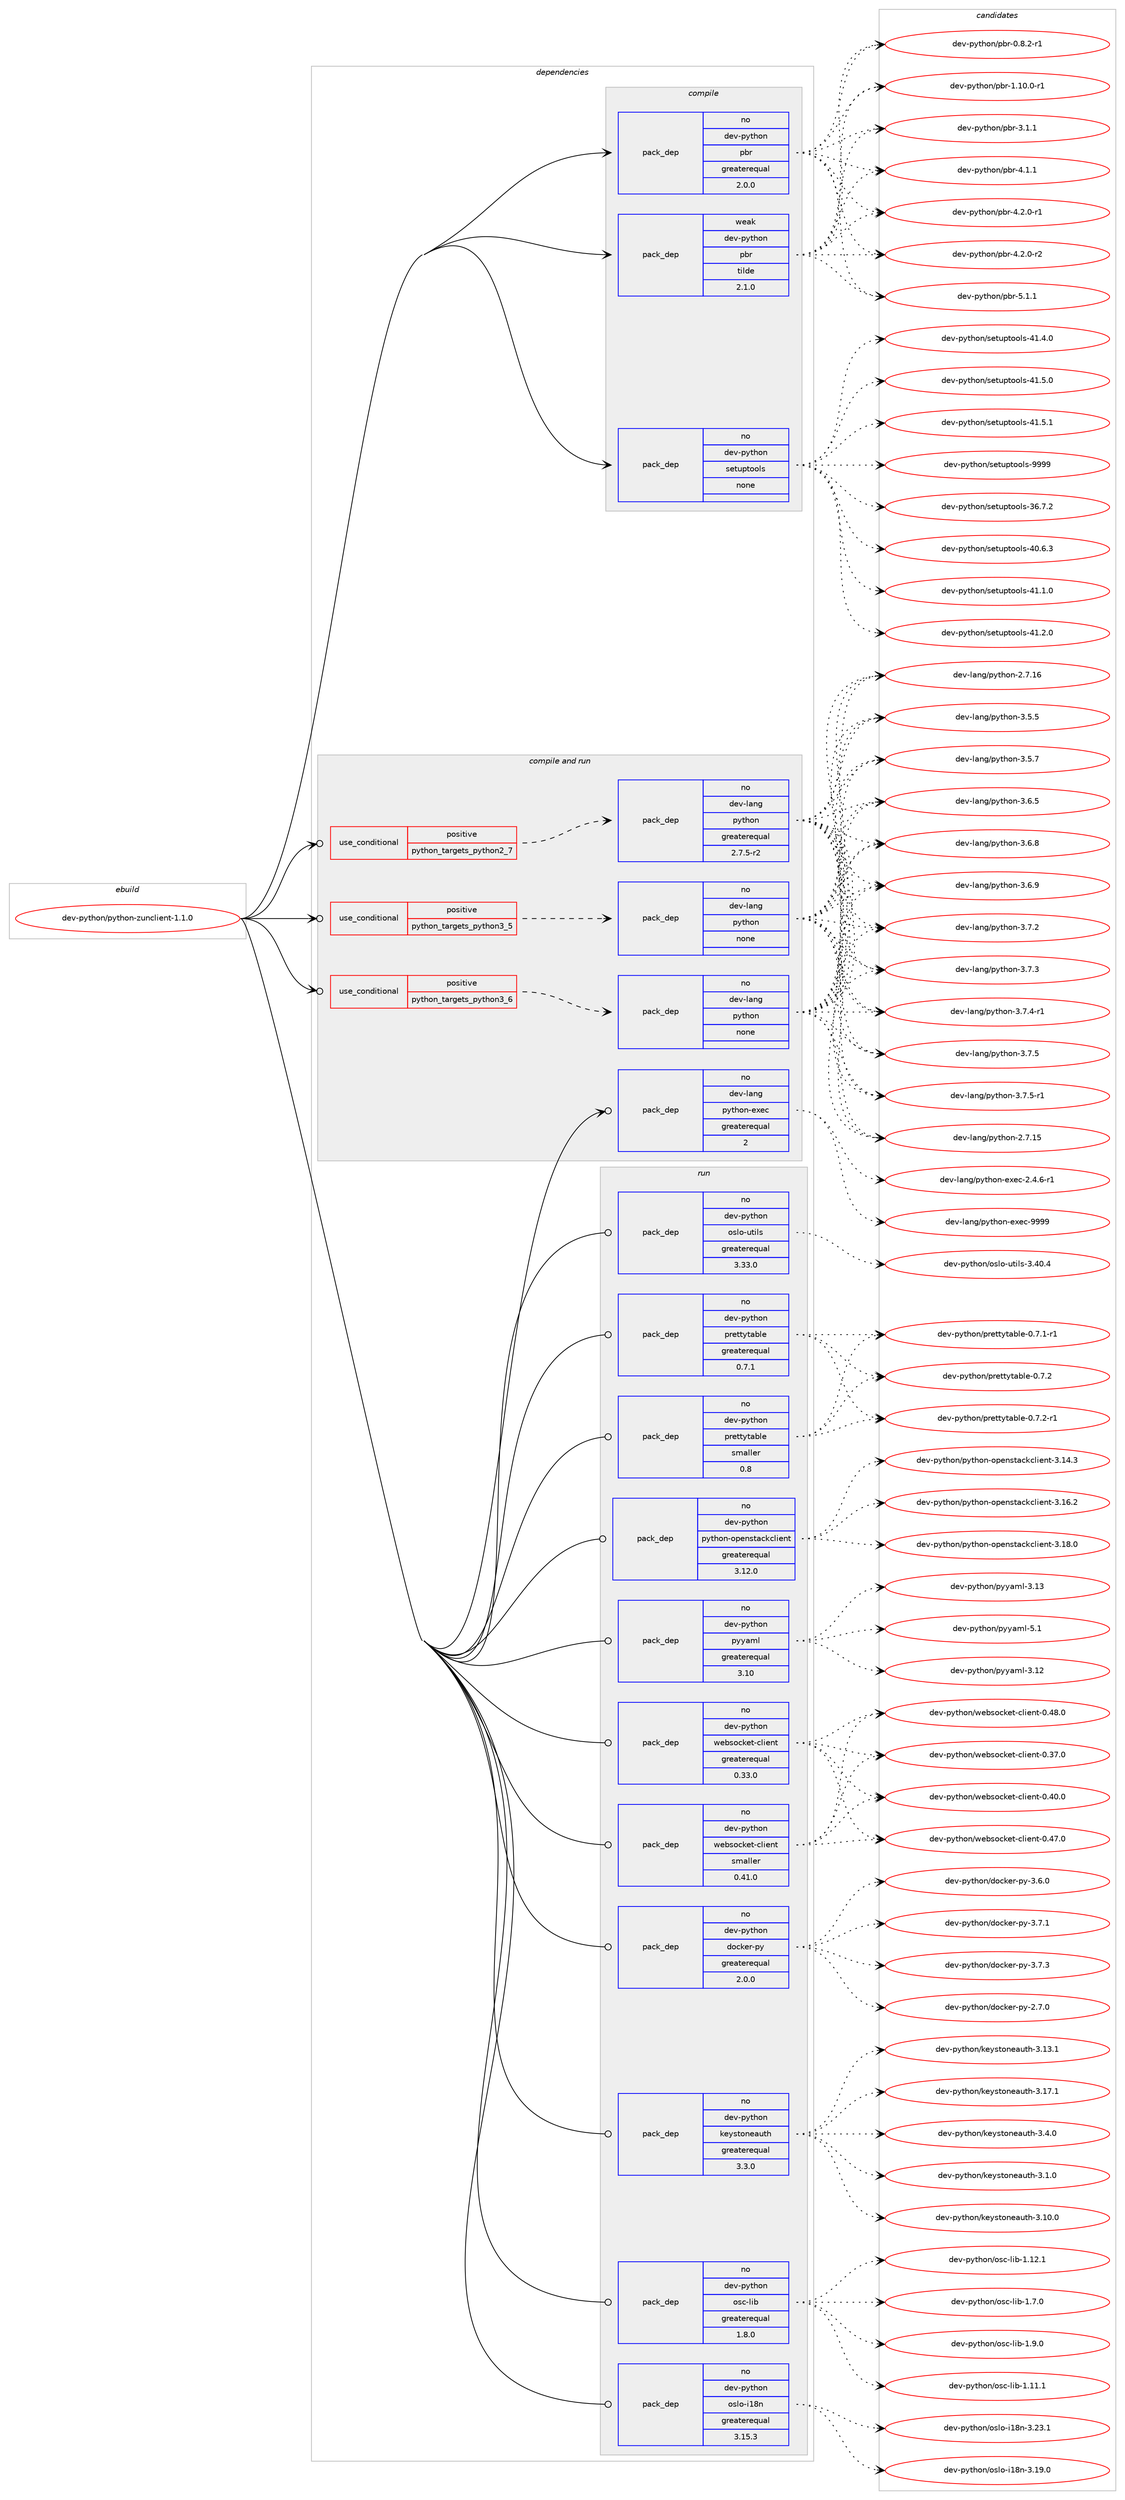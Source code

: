 digraph prolog {

# *************
# Graph options
# *************

newrank=true;
concentrate=true;
compound=true;
graph [rankdir=LR,fontname=Helvetica,fontsize=10,ranksep=1.5];#, ranksep=2.5, nodesep=0.2];
edge  [arrowhead=vee];
node  [fontname=Helvetica,fontsize=10];

# **********
# The ebuild
# **********

subgraph cluster_leftcol {
color=gray;
rank=same;
label=<<i>ebuild</i>>;
id [label="dev-python/python-zunclient-1.1.0", color=red, width=4, href="../dev-python/python-zunclient-1.1.0.svg"];
}

# ****************
# The dependencies
# ****************

subgraph cluster_midcol {
color=gray;
label=<<i>dependencies</i>>;
subgraph cluster_compile {
fillcolor="#eeeeee";
style=filled;
label=<<i>compile</i>>;
subgraph pack473414 {
dependency633301 [label=<<TABLE BORDER="0" CELLBORDER="1" CELLSPACING="0" CELLPADDING="4" WIDTH="220"><TR><TD ROWSPAN="6" CELLPADDING="30">pack_dep</TD></TR><TR><TD WIDTH="110">no</TD></TR><TR><TD>dev-python</TD></TR><TR><TD>pbr</TD></TR><TR><TD>greaterequal</TD></TR><TR><TD>2.0.0</TD></TR></TABLE>>, shape=none, color=blue];
}
id:e -> dependency633301:w [weight=20,style="solid",arrowhead="vee"];
subgraph pack473415 {
dependency633302 [label=<<TABLE BORDER="0" CELLBORDER="1" CELLSPACING="0" CELLPADDING="4" WIDTH="220"><TR><TD ROWSPAN="6" CELLPADDING="30">pack_dep</TD></TR><TR><TD WIDTH="110">no</TD></TR><TR><TD>dev-python</TD></TR><TR><TD>setuptools</TD></TR><TR><TD>none</TD></TR><TR><TD></TD></TR></TABLE>>, shape=none, color=blue];
}
id:e -> dependency633302:w [weight=20,style="solid",arrowhead="vee"];
subgraph pack473416 {
dependency633303 [label=<<TABLE BORDER="0" CELLBORDER="1" CELLSPACING="0" CELLPADDING="4" WIDTH="220"><TR><TD ROWSPAN="6" CELLPADDING="30">pack_dep</TD></TR><TR><TD WIDTH="110">weak</TD></TR><TR><TD>dev-python</TD></TR><TR><TD>pbr</TD></TR><TR><TD>tilde</TD></TR><TR><TD>2.1.0</TD></TR></TABLE>>, shape=none, color=blue];
}
id:e -> dependency633303:w [weight=20,style="solid",arrowhead="vee"];
}
subgraph cluster_compileandrun {
fillcolor="#eeeeee";
style=filled;
label=<<i>compile and run</i>>;
subgraph cond148014 {
dependency633304 [label=<<TABLE BORDER="0" CELLBORDER="1" CELLSPACING="0" CELLPADDING="4"><TR><TD ROWSPAN="3" CELLPADDING="10">use_conditional</TD></TR><TR><TD>positive</TD></TR><TR><TD>python_targets_python2_7</TD></TR></TABLE>>, shape=none, color=red];
subgraph pack473417 {
dependency633305 [label=<<TABLE BORDER="0" CELLBORDER="1" CELLSPACING="0" CELLPADDING="4" WIDTH="220"><TR><TD ROWSPAN="6" CELLPADDING="30">pack_dep</TD></TR><TR><TD WIDTH="110">no</TD></TR><TR><TD>dev-lang</TD></TR><TR><TD>python</TD></TR><TR><TD>greaterequal</TD></TR><TR><TD>2.7.5-r2</TD></TR></TABLE>>, shape=none, color=blue];
}
dependency633304:e -> dependency633305:w [weight=20,style="dashed",arrowhead="vee"];
}
id:e -> dependency633304:w [weight=20,style="solid",arrowhead="odotvee"];
subgraph cond148015 {
dependency633306 [label=<<TABLE BORDER="0" CELLBORDER="1" CELLSPACING="0" CELLPADDING="4"><TR><TD ROWSPAN="3" CELLPADDING="10">use_conditional</TD></TR><TR><TD>positive</TD></TR><TR><TD>python_targets_python3_5</TD></TR></TABLE>>, shape=none, color=red];
subgraph pack473418 {
dependency633307 [label=<<TABLE BORDER="0" CELLBORDER="1" CELLSPACING="0" CELLPADDING="4" WIDTH="220"><TR><TD ROWSPAN="6" CELLPADDING="30">pack_dep</TD></TR><TR><TD WIDTH="110">no</TD></TR><TR><TD>dev-lang</TD></TR><TR><TD>python</TD></TR><TR><TD>none</TD></TR><TR><TD></TD></TR></TABLE>>, shape=none, color=blue];
}
dependency633306:e -> dependency633307:w [weight=20,style="dashed",arrowhead="vee"];
}
id:e -> dependency633306:w [weight=20,style="solid",arrowhead="odotvee"];
subgraph cond148016 {
dependency633308 [label=<<TABLE BORDER="0" CELLBORDER="1" CELLSPACING="0" CELLPADDING="4"><TR><TD ROWSPAN="3" CELLPADDING="10">use_conditional</TD></TR><TR><TD>positive</TD></TR><TR><TD>python_targets_python3_6</TD></TR></TABLE>>, shape=none, color=red];
subgraph pack473419 {
dependency633309 [label=<<TABLE BORDER="0" CELLBORDER="1" CELLSPACING="0" CELLPADDING="4" WIDTH="220"><TR><TD ROWSPAN="6" CELLPADDING="30">pack_dep</TD></TR><TR><TD WIDTH="110">no</TD></TR><TR><TD>dev-lang</TD></TR><TR><TD>python</TD></TR><TR><TD>none</TD></TR><TR><TD></TD></TR></TABLE>>, shape=none, color=blue];
}
dependency633308:e -> dependency633309:w [weight=20,style="dashed",arrowhead="vee"];
}
id:e -> dependency633308:w [weight=20,style="solid",arrowhead="odotvee"];
subgraph pack473420 {
dependency633310 [label=<<TABLE BORDER="0" CELLBORDER="1" CELLSPACING="0" CELLPADDING="4" WIDTH="220"><TR><TD ROWSPAN="6" CELLPADDING="30">pack_dep</TD></TR><TR><TD WIDTH="110">no</TD></TR><TR><TD>dev-lang</TD></TR><TR><TD>python-exec</TD></TR><TR><TD>greaterequal</TD></TR><TR><TD>2</TD></TR></TABLE>>, shape=none, color=blue];
}
id:e -> dependency633310:w [weight=20,style="solid",arrowhead="odotvee"];
}
subgraph cluster_run {
fillcolor="#eeeeee";
style=filled;
label=<<i>run</i>>;
subgraph pack473421 {
dependency633311 [label=<<TABLE BORDER="0" CELLBORDER="1" CELLSPACING="0" CELLPADDING="4" WIDTH="220"><TR><TD ROWSPAN="6" CELLPADDING="30">pack_dep</TD></TR><TR><TD WIDTH="110">no</TD></TR><TR><TD>dev-python</TD></TR><TR><TD>docker-py</TD></TR><TR><TD>greaterequal</TD></TR><TR><TD>2.0.0</TD></TR></TABLE>>, shape=none, color=blue];
}
id:e -> dependency633311:w [weight=20,style="solid",arrowhead="odot"];
subgraph pack473422 {
dependency633312 [label=<<TABLE BORDER="0" CELLBORDER="1" CELLSPACING="0" CELLPADDING="4" WIDTH="220"><TR><TD ROWSPAN="6" CELLPADDING="30">pack_dep</TD></TR><TR><TD WIDTH="110">no</TD></TR><TR><TD>dev-python</TD></TR><TR><TD>keystoneauth</TD></TR><TR><TD>greaterequal</TD></TR><TR><TD>3.3.0</TD></TR></TABLE>>, shape=none, color=blue];
}
id:e -> dependency633312:w [weight=20,style="solid",arrowhead="odot"];
subgraph pack473423 {
dependency633313 [label=<<TABLE BORDER="0" CELLBORDER="1" CELLSPACING="0" CELLPADDING="4" WIDTH="220"><TR><TD ROWSPAN="6" CELLPADDING="30">pack_dep</TD></TR><TR><TD WIDTH="110">no</TD></TR><TR><TD>dev-python</TD></TR><TR><TD>osc-lib</TD></TR><TR><TD>greaterequal</TD></TR><TR><TD>1.8.0</TD></TR></TABLE>>, shape=none, color=blue];
}
id:e -> dependency633313:w [weight=20,style="solid",arrowhead="odot"];
subgraph pack473424 {
dependency633314 [label=<<TABLE BORDER="0" CELLBORDER="1" CELLSPACING="0" CELLPADDING="4" WIDTH="220"><TR><TD ROWSPAN="6" CELLPADDING="30">pack_dep</TD></TR><TR><TD WIDTH="110">no</TD></TR><TR><TD>dev-python</TD></TR><TR><TD>oslo-i18n</TD></TR><TR><TD>greaterequal</TD></TR><TR><TD>3.15.3</TD></TR></TABLE>>, shape=none, color=blue];
}
id:e -> dependency633314:w [weight=20,style="solid",arrowhead="odot"];
subgraph pack473425 {
dependency633315 [label=<<TABLE BORDER="0" CELLBORDER="1" CELLSPACING="0" CELLPADDING="4" WIDTH="220"><TR><TD ROWSPAN="6" CELLPADDING="30">pack_dep</TD></TR><TR><TD WIDTH="110">no</TD></TR><TR><TD>dev-python</TD></TR><TR><TD>oslo-utils</TD></TR><TR><TD>greaterequal</TD></TR><TR><TD>3.33.0</TD></TR></TABLE>>, shape=none, color=blue];
}
id:e -> dependency633315:w [weight=20,style="solid",arrowhead="odot"];
subgraph pack473426 {
dependency633316 [label=<<TABLE BORDER="0" CELLBORDER="1" CELLSPACING="0" CELLPADDING="4" WIDTH="220"><TR><TD ROWSPAN="6" CELLPADDING="30">pack_dep</TD></TR><TR><TD WIDTH="110">no</TD></TR><TR><TD>dev-python</TD></TR><TR><TD>prettytable</TD></TR><TR><TD>greaterequal</TD></TR><TR><TD>0.7.1</TD></TR></TABLE>>, shape=none, color=blue];
}
id:e -> dependency633316:w [weight=20,style="solid",arrowhead="odot"];
subgraph pack473427 {
dependency633317 [label=<<TABLE BORDER="0" CELLBORDER="1" CELLSPACING="0" CELLPADDING="4" WIDTH="220"><TR><TD ROWSPAN="6" CELLPADDING="30">pack_dep</TD></TR><TR><TD WIDTH="110">no</TD></TR><TR><TD>dev-python</TD></TR><TR><TD>prettytable</TD></TR><TR><TD>smaller</TD></TR><TR><TD>0.8</TD></TR></TABLE>>, shape=none, color=blue];
}
id:e -> dependency633317:w [weight=20,style="solid",arrowhead="odot"];
subgraph pack473428 {
dependency633318 [label=<<TABLE BORDER="0" CELLBORDER="1" CELLSPACING="0" CELLPADDING="4" WIDTH="220"><TR><TD ROWSPAN="6" CELLPADDING="30">pack_dep</TD></TR><TR><TD WIDTH="110">no</TD></TR><TR><TD>dev-python</TD></TR><TR><TD>python-openstackclient</TD></TR><TR><TD>greaterequal</TD></TR><TR><TD>3.12.0</TD></TR></TABLE>>, shape=none, color=blue];
}
id:e -> dependency633318:w [weight=20,style="solid",arrowhead="odot"];
subgraph pack473429 {
dependency633319 [label=<<TABLE BORDER="0" CELLBORDER="1" CELLSPACING="0" CELLPADDING="4" WIDTH="220"><TR><TD ROWSPAN="6" CELLPADDING="30">pack_dep</TD></TR><TR><TD WIDTH="110">no</TD></TR><TR><TD>dev-python</TD></TR><TR><TD>pyyaml</TD></TR><TR><TD>greaterequal</TD></TR><TR><TD>3.10</TD></TR></TABLE>>, shape=none, color=blue];
}
id:e -> dependency633319:w [weight=20,style="solid",arrowhead="odot"];
subgraph pack473430 {
dependency633320 [label=<<TABLE BORDER="0" CELLBORDER="1" CELLSPACING="0" CELLPADDING="4" WIDTH="220"><TR><TD ROWSPAN="6" CELLPADDING="30">pack_dep</TD></TR><TR><TD WIDTH="110">no</TD></TR><TR><TD>dev-python</TD></TR><TR><TD>websocket-client</TD></TR><TR><TD>greaterequal</TD></TR><TR><TD>0.33.0</TD></TR></TABLE>>, shape=none, color=blue];
}
id:e -> dependency633320:w [weight=20,style="solid",arrowhead="odot"];
subgraph pack473431 {
dependency633321 [label=<<TABLE BORDER="0" CELLBORDER="1" CELLSPACING="0" CELLPADDING="4" WIDTH="220"><TR><TD ROWSPAN="6" CELLPADDING="30">pack_dep</TD></TR><TR><TD WIDTH="110">no</TD></TR><TR><TD>dev-python</TD></TR><TR><TD>websocket-client</TD></TR><TR><TD>smaller</TD></TR><TR><TD>0.41.0</TD></TR></TABLE>>, shape=none, color=blue];
}
id:e -> dependency633321:w [weight=20,style="solid",arrowhead="odot"];
}
}

# **************
# The candidates
# **************

subgraph cluster_choices {
rank=same;
color=gray;
label=<<i>candidates</i>>;

subgraph choice473414 {
color=black;
nodesep=1;
choice1001011184511212111610411111047112981144548465646504511449 [label="dev-python/pbr-0.8.2-r1", color=red, width=4,href="../dev-python/pbr-0.8.2-r1.svg"];
choice100101118451121211161041111104711298114454946494846484511449 [label="dev-python/pbr-1.10.0-r1", color=red, width=4,href="../dev-python/pbr-1.10.0-r1.svg"];
choice100101118451121211161041111104711298114455146494649 [label="dev-python/pbr-3.1.1", color=red, width=4,href="../dev-python/pbr-3.1.1.svg"];
choice100101118451121211161041111104711298114455246494649 [label="dev-python/pbr-4.1.1", color=red, width=4,href="../dev-python/pbr-4.1.1.svg"];
choice1001011184511212111610411111047112981144552465046484511449 [label="dev-python/pbr-4.2.0-r1", color=red, width=4,href="../dev-python/pbr-4.2.0-r1.svg"];
choice1001011184511212111610411111047112981144552465046484511450 [label="dev-python/pbr-4.2.0-r2", color=red, width=4,href="../dev-python/pbr-4.2.0-r2.svg"];
choice100101118451121211161041111104711298114455346494649 [label="dev-python/pbr-5.1.1", color=red, width=4,href="../dev-python/pbr-5.1.1.svg"];
dependency633301:e -> choice1001011184511212111610411111047112981144548465646504511449:w [style=dotted,weight="100"];
dependency633301:e -> choice100101118451121211161041111104711298114454946494846484511449:w [style=dotted,weight="100"];
dependency633301:e -> choice100101118451121211161041111104711298114455146494649:w [style=dotted,weight="100"];
dependency633301:e -> choice100101118451121211161041111104711298114455246494649:w [style=dotted,weight="100"];
dependency633301:e -> choice1001011184511212111610411111047112981144552465046484511449:w [style=dotted,weight="100"];
dependency633301:e -> choice1001011184511212111610411111047112981144552465046484511450:w [style=dotted,weight="100"];
dependency633301:e -> choice100101118451121211161041111104711298114455346494649:w [style=dotted,weight="100"];
}
subgraph choice473415 {
color=black;
nodesep=1;
choice100101118451121211161041111104711510111611711211611111110811545515446554650 [label="dev-python/setuptools-36.7.2", color=red, width=4,href="../dev-python/setuptools-36.7.2.svg"];
choice100101118451121211161041111104711510111611711211611111110811545524846544651 [label="dev-python/setuptools-40.6.3", color=red, width=4,href="../dev-python/setuptools-40.6.3.svg"];
choice100101118451121211161041111104711510111611711211611111110811545524946494648 [label="dev-python/setuptools-41.1.0", color=red, width=4,href="../dev-python/setuptools-41.1.0.svg"];
choice100101118451121211161041111104711510111611711211611111110811545524946504648 [label="dev-python/setuptools-41.2.0", color=red, width=4,href="../dev-python/setuptools-41.2.0.svg"];
choice100101118451121211161041111104711510111611711211611111110811545524946524648 [label="dev-python/setuptools-41.4.0", color=red, width=4,href="../dev-python/setuptools-41.4.0.svg"];
choice100101118451121211161041111104711510111611711211611111110811545524946534648 [label="dev-python/setuptools-41.5.0", color=red, width=4,href="../dev-python/setuptools-41.5.0.svg"];
choice100101118451121211161041111104711510111611711211611111110811545524946534649 [label="dev-python/setuptools-41.5.1", color=red, width=4,href="../dev-python/setuptools-41.5.1.svg"];
choice10010111845112121116104111110471151011161171121161111111081154557575757 [label="dev-python/setuptools-9999", color=red, width=4,href="../dev-python/setuptools-9999.svg"];
dependency633302:e -> choice100101118451121211161041111104711510111611711211611111110811545515446554650:w [style=dotted,weight="100"];
dependency633302:e -> choice100101118451121211161041111104711510111611711211611111110811545524846544651:w [style=dotted,weight="100"];
dependency633302:e -> choice100101118451121211161041111104711510111611711211611111110811545524946494648:w [style=dotted,weight="100"];
dependency633302:e -> choice100101118451121211161041111104711510111611711211611111110811545524946504648:w [style=dotted,weight="100"];
dependency633302:e -> choice100101118451121211161041111104711510111611711211611111110811545524946524648:w [style=dotted,weight="100"];
dependency633302:e -> choice100101118451121211161041111104711510111611711211611111110811545524946534648:w [style=dotted,weight="100"];
dependency633302:e -> choice100101118451121211161041111104711510111611711211611111110811545524946534649:w [style=dotted,weight="100"];
dependency633302:e -> choice10010111845112121116104111110471151011161171121161111111081154557575757:w [style=dotted,weight="100"];
}
subgraph choice473416 {
color=black;
nodesep=1;
choice1001011184511212111610411111047112981144548465646504511449 [label="dev-python/pbr-0.8.2-r1", color=red, width=4,href="../dev-python/pbr-0.8.2-r1.svg"];
choice100101118451121211161041111104711298114454946494846484511449 [label="dev-python/pbr-1.10.0-r1", color=red, width=4,href="../dev-python/pbr-1.10.0-r1.svg"];
choice100101118451121211161041111104711298114455146494649 [label="dev-python/pbr-3.1.1", color=red, width=4,href="../dev-python/pbr-3.1.1.svg"];
choice100101118451121211161041111104711298114455246494649 [label="dev-python/pbr-4.1.1", color=red, width=4,href="../dev-python/pbr-4.1.1.svg"];
choice1001011184511212111610411111047112981144552465046484511449 [label="dev-python/pbr-4.2.0-r1", color=red, width=4,href="../dev-python/pbr-4.2.0-r1.svg"];
choice1001011184511212111610411111047112981144552465046484511450 [label="dev-python/pbr-4.2.0-r2", color=red, width=4,href="../dev-python/pbr-4.2.0-r2.svg"];
choice100101118451121211161041111104711298114455346494649 [label="dev-python/pbr-5.1.1", color=red, width=4,href="../dev-python/pbr-5.1.1.svg"];
dependency633303:e -> choice1001011184511212111610411111047112981144548465646504511449:w [style=dotted,weight="100"];
dependency633303:e -> choice100101118451121211161041111104711298114454946494846484511449:w [style=dotted,weight="100"];
dependency633303:e -> choice100101118451121211161041111104711298114455146494649:w [style=dotted,weight="100"];
dependency633303:e -> choice100101118451121211161041111104711298114455246494649:w [style=dotted,weight="100"];
dependency633303:e -> choice1001011184511212111610411111047112981144552465046484511449:w [style=dotted,weight="100"];
dependency633303:e -> choice1001011184511212111610411111047112981144552465046484511450:w [style=dotted,weight="100"];
dependency633303:e -> choice100101118451121211161041111104711298114455346494649:w [style=dotted,weight="100"];
}
subgraph choice473417 {
color=black;
nodesep=1;
choice10010111845108971101034711212111610411111045504655464953 [label="dev-lang/python-2.7.15", color=red, width=4,href="../dev-lang/python-2.7.15.svg"];
choice10010111845108971101034711212111610411111045504655464954 [label="dev-lang/python-2.7.16", color=red, width=4,href="../dev-lang/python-2.7.16.svg"];
choice100101118451089711010347112121116104111110455146534653 [label="dev-lang/python-3.5.5", color=red, width=4,href="../dev-lang/python-3.5.5.svg"];
choice100101118451089711010347112121116104111110455146534655 [label="dev-lang/python-3.5.7", color=red, width=4,href="../dev-lang/python-3.5.7.svg"];
choice100101118451089711010347112121116104111110455146544653 [label="dev-lang/python-3.6.5", color=red, width=4,href="../dev-lang/python-3.6.5.svg"];
choice100101118451089711010347112121116104111110455146544656 [label="dev-lang/python-3.6.8", color=red, width=4,href="../dev-lang/python-3.6.8.svg"];
choice100101118451089711010347112121116104111110455146544657 [label="dev-lang/python-3.6.9", color=red, width=4,href="../dev-lang/python-3.6.9.svg"];
choice100101118451089711010347112121116104111110455146554650 [label="dev-lang/python-3.7.2", color=red, width=4,href="../dev-lang/python-3.7.2.svg"];
choice100101118451089711010347112121116104111110455146554651 [label="dev-lang/python-3.7.3", color=red, width=4,href="../dev-lang/python-3.7.3.svg"];
choice1001011184510897110103471121211161041111104551465546524511449 [label="dev-lang/python-3.7.4-r1", color=red, width=4,href="../dev-lang/python-3.7.4-r1.svg"];
choice100101118451089711010347112121116104111110455146554653 [label="dev-lang/python-3.7.5", color=red, width=4,href="../dev-lang/python-3.7.5.svg"];
choice1001011184510897110103471121211161041111104551465546534511449 [label="dev-lang/python-3.7.5-r1", color=red, width=4,href="../dev-lang/python-3.7.5-r1.svg"];
dependency633305:e -> choice10010111845108971101034711212111610411111045504655464953:w [style=dotted,weight="100"];
dependency633305:e -> choice10010111845108971101034711212111610411111045504655464954:w [style=dotted,weight="100"];
dependency633305:e -> choice100101118451089711010347112121116104111110455146534653:w [style=dotted,weight="100"];
dependency633305:e -> choice100101118451089711010347112121116104111110455146534655:w [style=dotted,weight="100"];
dependency633305:e -> choice100101118451089711010347112121116104111110455146544653:w [style=dotted,weight="100"];
dependency633305:e -> choice100101118451089711010347112121116104111110455146544656:w [style=dotted,weight="100"];
dependency633305:e -> choice100101118451089711010347112121116104111110455146544657:w [style=dotted,weight="100"];
dependency633305:e -> choice100101118451089711010347112121116104111110455146554650:w [style=dotted,weight="100"];
dependency633305:e -> choice100101118451089711010347112121116104111110455146554651:w [style=dotted,weight="100"];
dependency633305:e -> choice1001011184510897110103471121211161041111104551465546524511449:w [style=dotted,weight="100"];
dependency633305:e -> choice100101118451089711010347112121116104111110455146554653:w [style=dotted,weight="100"];
dependency633305:e -> choice1001011184510897110103471121211161041111104551465546534511449:w [style=dotted,weight="100"];
}
subgraph choice473418 {
color=black;
nodesep=1;
choice10010111845108971101034711212111610411111045504655464953 [label="dev-lang/python-2.7.15", color=red, width=4,href="../dev-lang/python-2.7.15.svg"];
choice10010111845108971101034711212111610411111045504655464954 [label="dev-lang/python-2.7.16", color=red, width=4,href="../dev-lang/python-2.7.16.svg"];
choice100101118451089711010347112121116104111110455146534653 [label="dev-lang/python-3.5.5", color=red, width=4,href="../dev-lang/python-3.5.5.svg"];
choice100101118451089711010347112121116104111110455146534655 [label="dev-lang/python-3.5.7", color=red, width=4,href="../dev-lang/python-3.5.7.svg"];
choice100101118451089711010347112121116104111110455146544653 [label="dev-lang/python-3.6.5", color=red, width=4,href="../dev-lang/python-3.6.5.svg"];
choice100101118451089711010347112121116104111110455146544656 [label="dev-lang/python-3.6.8", color=red, width=4,href="../dev-lang/python-3.6.8.svg"];
choice100101118451089711010347112121116104111110455146544657 [label="dev-lang/python-3.6.9", color=red, width=4,href="../dev-lang/python-3.6.9.svg"];
choice100101118451089711010347112121116104111110455146554650 [label="dev-lang/python-3.7.2", color=red, width=4,href="../dev-lang/python-3.7.2.svg"];
choice100101118451089711010347112121116104111110455146554651 [label="dev-lang/python-3.7.3", color=red, width=4,href="../dev-lang/python-3.7.3.svg"];
choice1001011184510897110103471121211161041111104551465546524511449 [label="dev-lang/python-3.7.4-r1", color=red, width=4,href="../dev-lang/python-3.7.4-r1.svg"];
choice100101118451089711010347112121116104111110455146554653 [label="dev-lang/python-3.7.5", color=red, width=4,href="../dev-lang/python-3.7.5.svg"];
choice1001011184510897110103471121211161041111104551465546534511449 [label="dev-lang/python-3.7.5-r1", color=red, width=4,href="../dev-lang/python-3.7.5-r1.svg"];
dependency633307:e -> choice10010111845108971101034711212111610411111045504655464953:w [style=dotted,weight="100"];
dependency633307:e -> choice10010111845108971101034711212111610411111045504655464954:w [style=dotted,weight="100"];
dependency633307:e -> choice100101118451089711010347112121116104111110455146534653:w [style=dotted,weight="100"];
dependency633307:e -> choice100101118451089711010347112121116104111110455146534655:w [style=dotted,weight="100"];
dependency633307:e -> choice100101118451089711010347112121116104111110455146544653:w [style=dotted,weight="100"];
dependency633307:e -> choice100101118451089711010347112121116104111110455146544656:w [style=dotted,weight="100"];
dependency633307:e -> choice100101118451089711010347112121116104111110455146544657:w [style=dotted,weight="100"];
dependency633307:e -> choice100101118451089711010347112121116104111110455146554650:w [style=dotted,weight="100"];
dependency633307:e -> choice100101118451089711010347112121116104111110455146554651:w [style=dotted,weight="100"];
dependency633307:e -> choice1001011184510897110103471121211161041111104551465546524511449:w [style=dotted,weight="100"];
dependency633307:e -> choice100101118451089711010347112121116104111110455146554653:w [style=dotted,weight="100"];
dependency633307:e -> choice1001011184510897110103471121211161041111104551465546534511449:w [style=dotted,weight="100"];
}
subgraph choice473419 {
color=black;
nodesep=1;
choice10010111845108971101034711212111610411111045504655464953 [label="dev-lang/python-2.7.15", color=red, width=4,href="../dev-lang/python-2.7.15.svg"];
choice10010111845108971101034711212111610411111045504655464954 [label="dev-lang/python-2.7.16", color=red, width=4,href="../dev-lang/python-2.7.16.svg"];
choice100101118451089711010347112121116104111110455146534653 [label="dev-lang/python-3.5.5", color=red, width=4,href="../dev-lang/python-3.5.5.svg"];
choice100101118451089711010347112121116104111110455146534655 [label="dev-lang/python-3.5.7", color=red, width=4,href="../dev-lang/python-3.5.7.svg"];
choice100101118451089711010347112121116104111110455146544653 [label="dev-lang/python-3.6.5", color=red, width=4,href="../dev-lang/python-3.6.5.svg"];
choice100101118451089711010347112121116104111110455146544656 [label="dev-lang/python-3.6.8", color=red, width=4,href="../dev-lang/python-3.6.8.svg"];
choice100101118451089711010347112121116104111110455146544657 [label="dev-lang/python-3.6.9", color=red, width=4,href="../dev-lang/python-3.6.9.svg"];
choice100101118451089711010347112121116104111110455146554650 [label="dev-lang/python-3.7.2", color=red, width=4,href="../dev-lang/python-3.7.2.svg"];
choice100101118451089711010347112121116104111110455146554651 [label="dev-lang/python-3.7.3", color=red, width=4,href="../dev-lang/python-3.7.3.svg"];
choice1001011184510897110103471121211161041111104551465546524511449 [label="dev-lang/python-3.7.4-r1", color=red, width=4,href="../dev-lang/python-3.7.4-r1.svg"];
choice100101118451089711010347112121116104111110455146554653 [label="dev-lang/python-3.7.5", color=red, width=4,href="../dev-lang/python-3.7.5.svg"];
choice1001011184510897110103471121211161041111104551465546534511449 [label="dev-lang/python-3.7.5-r1", color=red, width=4,href="../dev-lang/python-3.7.5-r1.svg"];
dependency633309:e -> choice10010111845108971101034711212111610411111045504655464953:w [style=dotted,weight="100"];
dependency633309:e -> choice10010111845108971101034711212111610411111045504655464954:w [style=dotted,weight="100"];
dependency633309:e -> choice100101118451089711010347112121116104111110455146534653:w [style=dotted,weight="100"];
dependency633309:e -> choice100101118451089711010347112121116104111110455146534655:w [style=dotted,weight="100"];
dependency633309:e -> choice100101118451089711010347112121116104111110455146544653:w [style=dotted,weight="100"];
dependency633309:e -> choice100101118451089711010347112121116104111110455146544656:w [style=dotted,weight="100"];
dependency633309:e -> choice100101118451089711010347112121116104111110455146544657:w [style=dotted,weight="100"];
dependency633309:e -> choice100101118451089711010347112121116104111110455146554650:w [style=dotted,weight="100"];
dependency633309:e -> choice100101118451089711010347112121116104111110455146554651:w [style=dotted,weight="100"];
dependency633309:e -> choice1001011184510897110103471121211161041111104551465546524511449:w [style=dotted,weight="100"];
dependency633309:e -> choice100101118451089711010347112121116104111110455146554653:w [style=dotted,weight="100"];
dependency633309:e -> choice1001011184510897110103471121211161041111104551465546534511449:w [style=dotted,weight="100"];
}
subgraph choice473420 {
color=black;
nodesep=1;
choice10010111845108971101034711212111610411111045101120101994550465246544511449 [label="dev-lang/python-exec-2.4.6-r1", color=red, width=4,href="../dev-lang/python-exec-2.4.6-r1.svg"];
choice10010111845108971101034711212111610411111045101120101994557575757 [label="dev-lang/python-exec-9999", color=red, width=4,href="../dev-lang/python-exec-9999.svg"];
dependency633310:e -> choice10010111845108971101034711212111610411111045101120101994550465246544511449:w [style=dotted,weight="100"];
dependency633310:e -> choice10010111845108971101034711212111610411111045101120101994557575757:w [style=dotted,weight="100"];
}
subgraph choice473421 {
color=black;
nodesep=1;
choice10010111845112121116104111110471001119910710111445112121455046554648 [label="dev-python/docker-py-2.7.0", color=red, width=4,href="../dev-python/docker-py-2.7.0.svg"];
choice10010111845112121116104111110471001119910710111445112121455146544648 [label="dev-python/docker-py-3.6.0", color=red, width=4,href="../dev-python/docker-py-3.6.0.svg"];
choice10010111845112121116104111110471001119910710111445112121455146554649 [label="dev-python/docker-py-3.7.1", color=red, width=4,href="../dev-python/docker-py-3.7.1.svg"];
choice10010111845112121116104111110471001119910710111445112121455146554651 [label="dev-python/docker-py-3.7.3", color=red, width=4,href="../dev-python/docker-py-3.7.3.svg"];
dependency633311:e -> choice10010111845112121116104111110471001119910710111445112121455046554648:w [style=dotted,weight="100"];
dependency633311:e -> choice10010111845112121116104111110471001119910710111445112121455146544648:w [style=dotted,weight="100"];
dependency633311:e -> choice10010111845112121116104111110471001119910710111445112121455146554649:w [style=dotted,weight="100"];
dependency633311:e -> choice10010111845112121116104111110471001119910710111445112121455146554651:w [style=dotted,weight="100"];
}
subgraph choice473422 {
color=black;
nodesep=1;
choice100101118451121211161041111104710710112111511611111010197117116104455146494648 [label="dev-python/keystoneauth-3.1.0", color=red, width=4,href="../dev-python/keystoneauth-3.1.0.svg"];
choice10010111845112121116104111110471071011211151161111101019711711610445514649484648 [label="dev-python/keystoneauth-3.10.0", color=red, width=4,href="../dev-python/keystoneauth-3.10.0.svg"];
choice10010111845112121116104111110471071011211151161111101019711711610445514649514649 [label="dev-python/keystoneauth-3.13.1", color=red, width=4,href="../dev-python/keystoneauth-3.13.1.svg"];
choice10010111845112121116104111110471071011211151161111101019711711610445514649554649 [label="dev-python/keystoneauth-3.17.1", color=red, width=4,href="../dev-python/keystoneauth-3.17.1.svg"];
choice100101118451121211161041111104710710112111511611111010197117116104455146524648 [label="dev-python/keystoneauth-3.4.0", color=red, width=4,href="../dev-python/keystoneauth-3.4.0.svg"];
dependency633312:e -> choice100101118451121211161041111104710710112111511611111010197117116104455146494648:w [style=dotted,weight="100"];
dependency633312:e -> choice10010111845112121116104111110471071011211151161111101019711711610445514649484648:w [style=dotted,weight="100"];
dependency633312:e -> choice10010111845112121116104111110471071011211151161111101019711711610445514649514649:w [style=dotted,weight="100"];
dependency633312:e -> choice10010111845112121116104111110471071011211151161111101019711711610445514649554649:w [style=dotted,weight="100"];
dependency633312:e -> choice100101118451121211161041111104710710112111511611111010197117116104455146524648:w [style=dotted,weight="100"];
}
subgraph choice473423 {
color=black;
nodesep=1;
choice100101118451121211161041111104711111599451081059845494649494649 [label="dev-python/osc-lib-1.11.1", color=red, width=4,href="../dev-python/osc-lib-1.11.1.svg"];
choice100101118451121211161041111104711111599451081059845494649504649 [label="dev-python/osc-lib-1.12.1", color=red, width=4,href="../dev-python/osc-lib-1.12.1.svg"];
choice1001011184511212111610411111047111115994510810598454946554648 [label="dev-python/osc-lib-1.7.0", color=red, width=4,href="../dev-python/osc-lib-1.7.0.svg"];
choice1001011184511212111610411111047111115994510810598454946574648 [label="dev-python/osc-lib-1.9.0", color=red, width=4,href="../dev-python/osc-lib-1.9.0.svg"];
dependency633313:e -> choice100101118451121211161041111104711111599451081059845494649494649:w [style=dotted,weight="100"];
dependency633313:e -> choice100101118451121211161041111104711111599451081059845494649504649:w [style=dotted,weight="100"];
dependency633313:e -> choice1001011184511212111610411111047111115994510810598454946554648:w [style=dotted,weight="100"];
dependency633313:e -> choice1001011184511212111610411111047111115994510810598454946574648:w [style=dotted,weight="100"];
}
subgraph choice473424 {
color=black;
nodesep=1;
choice100101118451121211161041111104711111510811145105495611045514649574648 [label="dev-python/oslo-i18n-3.19.0", color=red, width=4,href="../dev-python/oslo-i18n-3.19.0.svg"];
choice100101118451121211161041111104711111510811145105495611045514650514649 [label="dev-python/oslo-i18n-3.23.1", color=red, width=4,href="../dev-python/oslo-i18n-3.23.1.svg"];
dependency633314:e -> choice100101118451121211161041111104711111510811145105495611045514649574648:w [style=dotted,weight="100"];
dependency633314:e -> choice100101118451121211161041111104711111510811145105495611045514650514649:w [style=dotted,weight="100"];
}
subgraph choice473425 {
color=black;
nodesep=1;
choice10010111845112121116104111110471111151081114511711610510811545514652484652 [label="dev-python/oslo-utils-3.40.4", color=red, width=4,href="../dev-python/oslo-utils-3.40.4.svg"];
dependency633315:e -> choice10010111845112121116104111110471111151081114511711610510811545514652484652:w [style=dotted,weight="100"];
}
subgraph choice473426 {
color=black;
nodesep=1;
choice100101118451121211161041111104711211410111611612111697981081014548465546494511449 [label="dev-python/prettytable-0.7.1-r1", color=red, width=4,href="../dev-python/prettytable-0.7.1-r1.svg"];
choice10010111845112121116104111110471121141011161161211169798108101454846554650 [label="dev-python/prettytable-0.7.2", color=red, width=4,href="../dev-python/prettytable-0.7.2.svg"];
choice100101118451121211161041111104711211410111611612111697981081014548465546504511449 [label="dev-python/prettytable-0.7.2-r1", color=red, width=4,href="../dev-python/prettytable-0.7.2-r1.svg"];
dependency633316:e -> choice100101118451121211161041111104711211410111611612111697981081014548465546494511449:w [style=dotted,weight="100"];
dependency633316:e -> choice10010111845112121116104111110471121141011161161211169798108101454846554650:w [style=dotted,weight="100"];
dependency633316:e -> choice100101118451121211161041111104711211410111611612111697981081014548465546504511449:w [style=dotted,weight="100"];
}
subgraph choice473427 {
color=black;
nodesep=1;
choice100101118451121211161041111104711211410111611612111697981081014548465546494511449 [label="dev-python/prettytable-0.7.1-r1", color=red, width=4,href="../dev-python/prettytable-0.7.1-r1.svg"];
choice10010111845112121116104111110471121141011161161211169798108101454846554650 [label="dev-python/prettytable-0.7.2", color=red, width=4,href="../dev-python/prettytable-0.7.2.svg"];
choice100101118451121211161041111104711211410111611612111697981081014548465546504511449 [label="dev-python/prettytable-0.7.2-r1", color=red, width=4,href="../dev-python/prettytable-0.7.2-r1.svg"];
dependency633317:e -> choice100101118451121211161041111104711211410111611612111697981081014548465546494511449:w [style=dotted,weight="100"];
dependency633317:e -> choice10010111845112121116104111110471121141011161161211169798108101454846554650:w [style=dotted,weight="100"];
dependency633317:e -> choice100101118451121211161041111104711211410111611612111697981081014548465546504511449:w [style=dotted,weight="100"];
}
subgraph choice473428 {
color=black;
nodesep=1;
choice10010111845112121116104111110471121211161041111104511111210111011511697991079910810510111011645514649524651 [label="dev-python/python-openstackclient-3.14.3", color=red, width=4,href="../dev-python/python-openstackclient-3.14.3.svg"];
choice10010111845112121116104111110471121211161041111104511111210111011511697991079910810510111011645514649544650 [label="dev-python/python-openstackclient-3.16.2", color=red, width=4,href="../dev-python/python-openstackclient-3.16.2.svg"];
choice10010111845112121116104111110471121211161041111104511111210111011511697991079910810510111011645514649564648 [label="dev-python/python-openstackclient-3.18.0", color=red, width=4,href="../dev-python/python-openstackclient-3.18.0.svg"];
dependency633318:e -> choice10010111845112121116104111110471121211161041111104511111210111011511697991079910810510111011645514649524651:w [style=dotted,weight="100"];
dependency633318:e -> choice10010111845112121116104111110471121211161041111104511111210111011511697991079910810510111011645514649544650:w [style=dotted,weight="100"];
dependency633318:e -> choice10010111845112121116104111110471121211161041111104511111210111011511697991079910810510111011645514649564648:w [style=dotted,weight="100"];
}
subgraph choice473429 {
color=black;
nodesep=1;
choice1001011184511212111610411111047112121121971091084551464950 [label="dev-python/pyyaml-3.12", color=red, width=4,href="../dev-python/pyyaml-3.12.svg"];
choice1001011184511212111610411111047112121121971091084551464951 [label="dev-python/pyyaml-3.13", color=red, width=4,href="../dev-python/pyyaml-3.13.svg"];
choice10010111845112121116104111110471121211219710910845534649 [label="dev-python/pyyaml-5.1", color=red, width=4,href="../dev-python/pyyaml-5.1.svg"];
dependency633319:e -> choice1001011184511212111610411111047112121121971091084551464950:w [style=dotted,weight="100"];
dependency633319:e -> choice1001011184511212111610411111047112121121971091084551464951:w [style=dotted,weight="100"];
dependency633319:e -> choice10010111845112121116104111110471121211219710910845534649:w [style=dotted,weight="100"];
}
subgraph choice473430 {
color=black;
nodesep=1;
choice10010111845112121116104111110471191019811511199107101116459910810510111011645484651554648 [label="dev-python/websocket-client-0.37.0", color=red, width=4,href="../dev-python/websocket-client-0.37.0.svg"];
choice10010111845112121116104111110471191019811511199107101116459910810510111011645484652484648 [label="dev-python/websocket-client-0.40.0", color=red, width=4,href="../dev-python/websocket-client-0.40.0.svg"];
choice10010111845112121116104111110471191019811511199107101116459910810510111011645484652554648 [label="dev-python/websocket-client-0.47.0", color=red, width=4,href="../dev-python/websocket-client-0.47.0.svg"];
choice10010111845112121116104111110471191019811511199107101116459910810510111011645484652564648 [label="dev-python/websocket-client-0.48.0", color=red, width=4,href="../dev-python/websocket-client-0.48.0.svg"];
dependency633320:e -> choice10010111845112121116104111110471191019811511199107101116459910810510111011645484651554648:w [style=dotted,weight="100"];
dependency633320:e -> choice10010111845112121116104111110471191019811511199107101116459910810510111011645484652484648:w [style=dotted,weight="100"];
dependency633320:e -> choice10010111845112121116104111110471191019811511199107101116459910810510111011645484652554648:w [style=dotted,weight="100"];
dependency633320:e -> choice10010111845112121116104111110471191019811511199107101116459910810510111011645484652564648:w [style=dotted,weight="100"];
}
subgraph choice473431 {
color=black;
nodesep=1;
choice10010111845112121116104111110471191019811511199107101116459910810510111011645484651554648 [label="dev-python/websocket-client-0.37.0", color=red, width=4,href="../dev-python/websocket-client-0.37.0.svg"];
choice10010111845112121116104111110471191019811511199107101116459910810510111011645484652484648 [label="dev-python/websocket-client-0.40.0", color=red, width=4,href="../dev-python/websocket-client-0.40.0.svg"];
choice10010111845112121116104111110471191019811511199107101116459910810510111011645484652554648 [label="dev-python/websocket-client-0.47.0", color=red, width=4,href="../dev-python/websocket-client-0.47.0.svg"];
choice10010111845112121116104111110471191019811511199107101116459910810510111011645484652564648 [label="dev-python/websocket-client-0.48.0", color=red, width=4,href="../dev-python/websocket-client-0.48.0.svg"];
dependency633321:e -> choice10010111845112121116104111110471191019811511199107101116459910810510111011645484651554648:w [style=dotted,weight="100"];
dependency633321:e -> choice10010111845112121116104111110471191019811511199107101116459910810510111011645484652484648:w [style=dotted,weight="100"];
dependency633321:e -> choice10010111845112121116104111110471191019811511199107101116459910810510111011645484652554648:w [style=dotted,weight="100"];
dependency633321:e -> choice10010111845112121116104111110471191019811511199107101116459910810510111011645484652564648:w [style=dotted,weight="100"];
}
}

}
